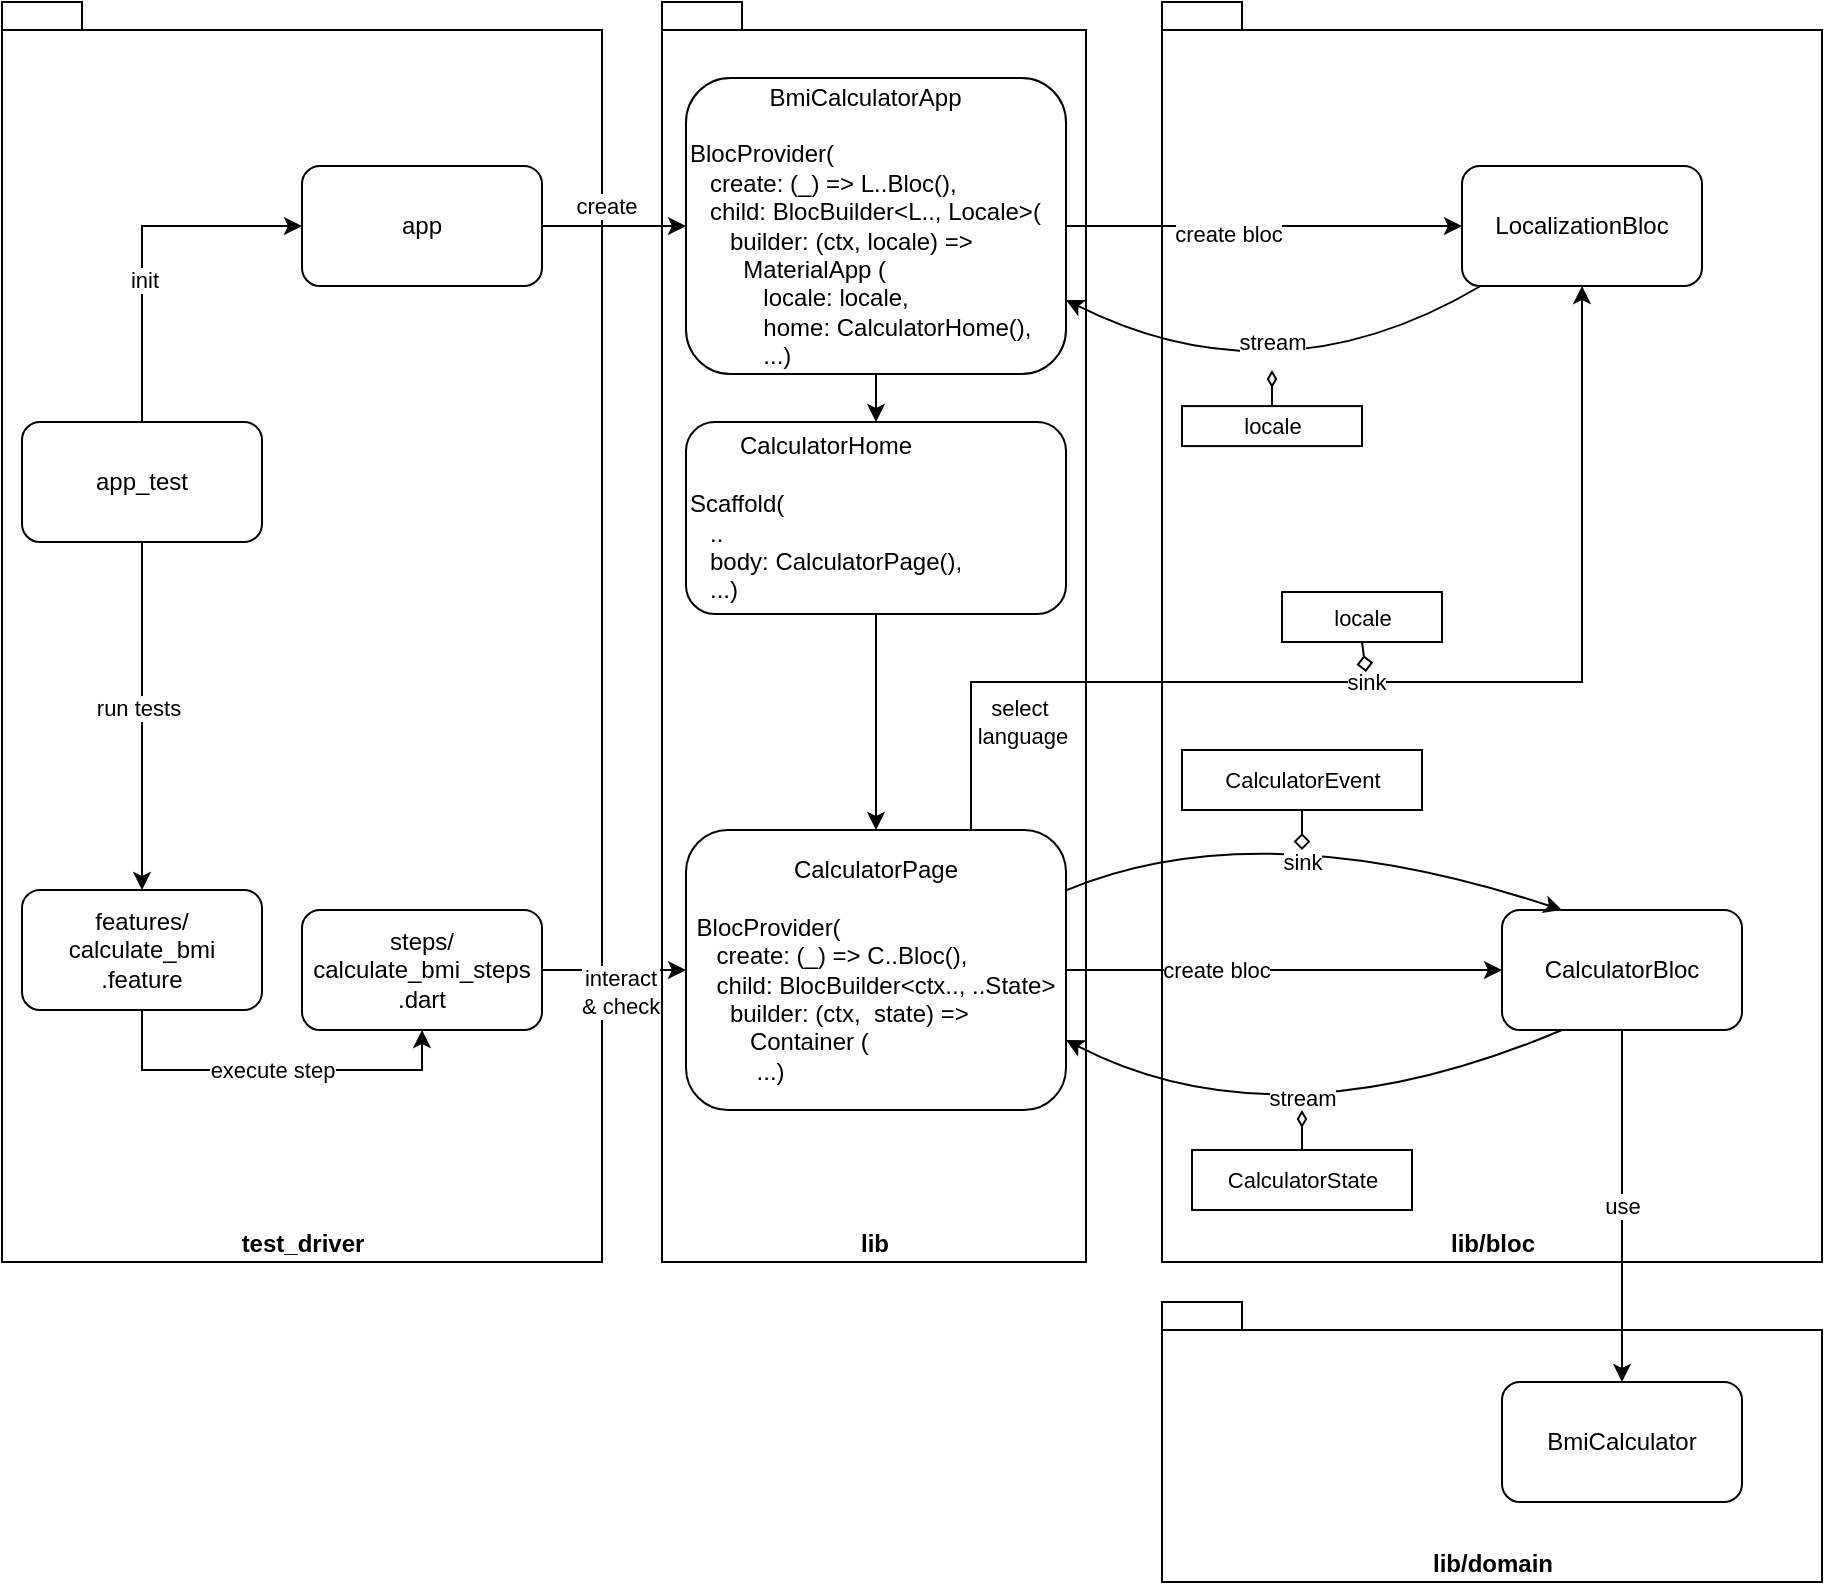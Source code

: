 <mxfile version="13.7.9" type="device"><diagram id="4DY9AL6dR4N06-fON3If" name="Page-1"><mxGraphModel dx="1092" dy="816" grid="1" gridSize="10" guides="1" tooltips="1" connect="1" arrows="1" fold="1" page="1" pageScale="1" pageWidth="827" pageHeight="1169" math="0" shadow="0"><root><mxCell id="0"/><mxCell id="1" parent="0"/><mxCell id="WTaM-rJuRC2N1R0aIPix-10" value="lib" style="shape=folder;fontStyle=1;spacingTop=10;tabWidth=40;tabHeight=14;tabPosition=left;html=1;verticalAlign=bottom;" parent="1" vertex="1"><mxGeometry x="340" width="212" height="630" as="geometry"/></mxCell><mxCell id="8uSKSbnsuFyCZDpR5Abw-17" value="lib/bloc" style="shape=folder;fontStyle=1;spacingTop=10;tabWidth=40;tabHeight=14;tabPosition=left;html=1;verticalAlign=bottom;" parent="1" vertex="1"><mxGeometry x="590" width="330" height="630" as="geometry"/></mxCell><mxCell id="8uSKSbnsuFyCZDpR5Abw-12" value="lib/domain" style="shape=folder;fontStyle=1;spacingTop=10;tabWidth=40;tabHeight=14;tabPosition=left;html=1;verticalAlign=bottom;" parent="1" vertex="1"><mxGeometry x="590" y="650" width="330" height="140" as="geometry"/></mxCell><mxCell id="9mBkomu9EdnXLgmtEmoX-10" value="create bloc" style="edgeStyle=orthogonalEdgeStyle;rounded=0;orthogonalLoop=1;jettySize=auto;html=1;exitX=1;exitY=0.5;exitDx=0;exitDy=0;" parent="1" source="8uSKSbnsuFyCZDpR5Abw-1" target="8uSKSbnsuFyCZDpR5Abw-2" edge="1"><mxGeometry x="-0.31" relative="1" as="geometry"><mxPoint x="538" y="420" as="sourcePoint"/><mxPoint as="offset"/></mxGeometry></mxCell><mxCell id="9mBkomu9EdnXLgmtEmoX-20" value="sink" style="edgeStyle=orthogonalEdgeStyle;rounded=0;orthogonalLoop=1;jettySize=auto;html=1;exitX=0.75;exitY=0;exitDx=0;exitDy=0;" parent="1" source="8uSKSbnsuFyCZDpR5Abw-1" target="9mBkomu9EdnXLgmtEmoX-11" edge="1"><mxGeometry x="-0.061" relative="1" as="geometry"><Array as="points"><mxPoint x="495" y="340"/><mxPoint x="800" y="340"/></Array><mxPoint as="offset"/></mxGeometry></mxCell><mxCell id="9mBkomu9EdnXLgmtEmoX-26" value="select&amp;nbsp;&lt;br&gt;language" style="edgeLabel;html=1;align=center;verticalAlign=middle;resizable=0;points=[];" parent="9mBkomu9EdnXLgmtEmoX-20" vertex="1" connectable="0"><mxGeometry x="-0.813" y="-2" relative="1" as="geometry"><mxPoint x="23.5" as="offset"/></mxGeometry></mxCell><mxCell id="8uSKSbnsuFyCZDpR5Abw-1" value="&lt;div&gt;&lt;span&gt;CalculatorPage&lt;/span&gt;&lt;/div&gt;&lt;div style=&quot;text-align: left&quot;&gt;&lt;br&gt;&lt;/div&gt;&lt;div style=&quot;text-align: left&quot;&gt;BlocProvider(&lt;/div&gt;&lt;div style=&quot;text-align: left&quot;&gt;&amp;nbsp; &amp;nbsp;create: (_) =&amp;gt; C..Bloc(),&lt;br&gt;&lt;/div&gt;&lt;div style=&quot;text-align: left&quot;&gt;&lt;span&gt;&amp;nbsp; &amp;nbsp;child:&amp;nbsp;&lt;/span&gt;BlocBuilder&amp;lt;ctx.., ..State&amp;gt;&lt;/div&gt;&lt;div style=&quot;text-align: left&quot;&gt;&amp;nbsp; &amp;nbsp; &amp;nbsp;builder: (ctx,&amp;nbsp; state) =&amp;gt;&lt;/div&gt;&lt;div style=&quot;text-align: left&quot;&gt;&amp;nbsp; &amp;nbsp; &amp;nbsp; &amp;nbsp; Container (&lt;/div&gt;&lt;div style=&quot;text-align: left&quot;&gt;&lt;span&gt;&amp;nbsp; &amp;nbsp; &amp;nbsp; &amp;nbsp; &amp;nbsp;...)&lt;/span&gt;&lt;br&gt;&lt;/div&gt;" style="rounded=1;whiteSpace=wrap;html=1;" parent="1" vertex="1"><mxGeometry x="352" y="414" width="190" height="140" as="geometry"/></mxCell><mxCell id="8uSKSbnsuFyCZDpR5Abw-2" value="CalculatorBloc" style="rounded=1;whiteSpace=wrap;html=1;" parent="1" vertex="1"><mxGeometry x="760" y="454" width="120" height="60" as="geometry"/></mxCell><mxCell id="8uSKSbnsuFyCZDpR5Abw-3" value="" style="curved=1;endArrow=classic;html=1;entryX=0.25;entryY=0;entryDx=0;entryDy=0;" parent="1" source="8uSKSbnsuFyCZDpR5Abw-1" target="8uSKSbnsuFyCZDpR5Abw-2" edge="1"><mxGeometry width="50" height="50" relative="1" as="geometry"><mxPoint x="538" y="449.714" as="sourcePoint"/><mxPoint x="778" y="404" as="targetPoint"/><Array as="points"><mxPoint x="638" y="404"/></Array></mxGeometry></mxCell><mxCell id="8uSKSbnsuFyCZDpR5Abw-14" value="sink" style="edgeLabel;html=1;align=center;verticalAlign=middle;resizable=0;points=[];" parent="8uSKSbnsuFyCZDpR5Abw-3" vertex="1" connectable="0"><mxGeometry x="-0.124" y="-19" relative="1" as="geometry"><mxPoint x="16.61" y="4.23" as="offset"/></mxGeometry></mxCell><mxCell id="8uSKSbnsuFyCZDpR5Abw-5" value="" style="curved=1;endArrow=classic;html=1;exitX=0.25;exitY=1;exitDx=0;exitDy=0;entryX=1;entryY=0.75;entryDx=0;entryDy=0;" parent="1" source="8uSKSbnsuFyCZDpR5Abw-2" target="8uSKSbnsuFyCZDpR5Abw-1" edge="1"><mxGeometry width="50" height="50" relative="1" as="geometry"><mxPoint x="628" y="634" as="sourcePoint"/><mxPoint x="530" y="514" as="targetPoint"/><Array as="points"><mxPoint x="648" y="574"/></Array></mxGeometry></mxCell><mxCell id="8uSKSbnsuFyCZDpR5Abw-15" value="stream" style="edgeLabel;html=1;align=center;verticalAlign=middle;resizable=0;points=[];" parent="8uSKSbnsuFyCZDpR5Abw-5" vertex="1" connectable="0"><mxGeometry x="0.066" y="-25" relative="1" as="geometry"><mxPoint x="14.22" as="offset"/></mxGeometry></mxCell><mxCell id="8uSKSbnsuFyCZDpR5Abw-7" value="BmiCalculator" style="rounded=1;whiteSpace=wrap;html=1;" parent="1" vertex="1"><mxGeometry x="760" y="690" width="120" height="60" as="geometry"/></mxCell><mxCell id="8uSKSbnsuFyCZDpR5Abw-9" value="use" style="curved=1;endArrow=classic;html=1;entryX=0.5;entryY=0;entryDx=0;entryDy=0;exitX=0.5;exitY=1;exitDx=0;exitDy=0;" parent="1" source="8uSKSbnsuFyCZDpR5Abw-2" target="8uSKSbnsuFyCZDpR5Abw-7" edge="1"><mxGeometry width="50" height="50" relative="1" as="geometry"><mxPoint x="820" y="350" as="sourcePoint"/><mxPoint x="780" y="530" as="targetPoint"/><Array as="points"/></mxGeometry></mxCell><mxCell id="8uSKSbnsuFyCZDpR5Abw-18" value="&lt;span style=&quot;font-size: 11px ; background-color: rgb(255 , 255 , 255)&quot;&gt;CalculatorEvent&lt;/span&gt;" style="html=1;" parent="1" vertex="1"><mxGeometry x="600" y="374" width="120" height="30" as="geometry"/></mxCell><mxCell id="8uSKSbnsuFyCZDpR5Abw-19" value="&lt;span style=&quot;font-size: 11px ; background-color: rgb(255 , 255 , 255)&quot;&gt;CalculatorState&lt;/span&gt;" style="html=1;" parent="1" vertex="1"><mxGeometry x="605" y="574" width="110" height="30" as="geometry"/></mxCell><mxCell id="8uSKSbnsuFyCZDpR5Abw-22" value="" style="endArrow=none;endFill=0;endSize=12;html=1;entryX=0.5;entryY=1;entryDx=0;entryDy=0;startArrow=diamond;startFill=0;" parent="1" target="8uSKSbnsuFyCZDpR5Abw-18" edge="1"><mxGeometry width="160" relative="1" as="geometry"><mxPoint x="660" y="424" as="sourcePoint"/><mxPoint x="810" y="424" as="targetPoint"/></mxGeometry></mxCell><mxCell id="8uSKSbnsuFyCZDpR5Abw-23" value="" style="endArrow=none;endFill=0;endSize=12;html=1;entryX=0.5;entryY=0;entryDx=0;entryDy=0;startArrow=diamondThin;startFill=0;" parent="1" target="8uSKSbnsuFyCZDpR5Abw-19" edge="1"><mxGeometry width="160" relative="1" as="geometry"><mxPoint x="660" y="554" as="sourcePoint"/><mxPoint x="655" y="404" as="targetPoint"/></mxGeometry></mxCell><mxCell id="WTaM-rJuRC2N1R0aIPix-15" value="test_driver" style="shape=folder;fontStyle=1;spacingTop=10;tabWidth=40;tabHeight=14;tabPosition=left;html=1;verticalAlign=bottom;" parent="1" vertex="1"><mxGeometry x="10" width="300" height="630" as="geometry"/></mxCell><mxCell id="WTaM-rJuRC2N1R0aIPix-16" value="app" style="rounded=1;whiteSpace=wrap;html=1;" parent="1" vertex="1"><mxGeometry x="160" y="82" width="120" height="60" as="geometry"/></mxCell><mxCell id="WTaM-rJuRC2N1R0aIPix-17" value="" style="curved=1;endArrow=classic;html=1;exitX=1;exitY=0.5;exitDx=0;exitDy=0;entryX=0;entryY=0.5;entryDx=0;entryDy=0;" parent="1" source="WTaM-rJuRC2N1R0aIPix-16" target="WTaM-rJuRC2N1R0aIPix-19" edge="1"><mxGeometry width="50" height="50" relative="1" as="geometry"><mxPoint x="430" y="192" as="sourcePoint"/><mxPoint x="750" y="192" as="targetPoint"/></mxGeometry></mxCell><mxCell id="WTaM-rJuRC2N1R0aIPix-18" value="create" style="edgeLabel;html=1;align=center;verticalAlign=middle;resizable=0;points=[];" parent="WTaM-rJuRC2N1R0aIPix-17" vertex="1" connectable="0"><mxGeometry x="-0.124" y="-19" relative="1" as="geometry"><mxPoint y="-29" as="offset"/></mxGeometry></mxCell><mxCell id="9mBkomu9EdnXLgmtEmoX-12" style="edgeStyle=orthogonalEdgeStyle;rounded=0;orthogonalLoop=1;jettySize=auto;html=1;exitX=1;exitY=0.5;exitDx=0;exitDy=0;entryX=0;entryY=0.5;entryDx=0;entryDy=0;" parent="1" source="WTaM-rJuRC2N1R0aIPix-19" target="9mBkomu9EdnXLgmtEmoX-11" edge="1"><mxGeometry relative="1" as="geometry"><mxPoint x="538" y="112" as="sourcePoint"/></mxGeometry></mxCell><mxCell id="9mBkomu9EdnXLgmtEmoX-13" value="create bloc" style="edgeLabel;html=1;align=center;verticalAlign=middle;resizable=0;points=[];" parent="9mBkomu9EdnXLgmtEmoX-12" vertex="1" connectable="0"><mxGeometry x="-0.189" y="-4" relative="1" as="geometry"><mxPoint as="offset"/></mxGeometry></mxCell><mxCell id="WTaM-rJuRC2N1R0aIPix-19" value="&lt;div style=&quot;text-align: center&quot;&gt;BmiCalculatorApp&lt;/div&gt;&lt;div&gt;&lt;br&gt;BlocProvider(&lt;/div&gt;&lt;div&gt;&amp;nbsp; &amp;nbsp;create: (_) =&amp;gt; L..Bloc(),&lt;br&gt;&amp;nbsp; &amp;nbsp;child:&amp;nbsp;&lt;span&gt;BlocBuilder&amp;lt;L.., Locale&amp;gt;(&lt;/span&gt;&lt;/div&gt;&lt;div&gt;&amp;nbsp; &amp;nbsp; &amp;nbsp; builder: (ctx, locale) =&amp;gt;&lt;/div&gt;&lt;div&gt;&amp;nbsp; &amp;nbsp; &amp;nbsp; &amp;nbsp; MaterialApp (&lt;/div&gt;&lt;div&gt;&amp;nbsp; &amp;nbsp; &amp;nbsp; &amp;nbsp; &amp;nbsp; &amp;nbsp;locale: locale,&lt;/div&gt;&lt;div&gt;&amp;nbsp; &amp;nbsp; &amp;nbsp; &amp;nbsp; &amp;nbsp; &amp;nbsp;home: CalculatorHome(),&lt;/div&gt;&lt;div&gt;&amp;nbsp; &amp;nbsp; &amp;nbsp; &amp;nbsp; &amp;nbsp; &amp;nbsp;...)&lt;/div&gt;" style="rounded=1;whiteSpace=wrap;html=1;align=left;" parent="1" vertex="1"><mxGeometry x="352" y="38" width="190" height="148" as="geometry"/></mxCell><mxCell id="WTaM-rJuRC2N1R0aIPix-20" value="" style="curved=1;endArrow=classic;html=1;" parent="1" source="WTaM-rJuRC2N1R0aIPix-19" target="9mBkomu9EdnXLgmtEmoX-28" edge="1"><mxGeometry width="50" height="50" relative="1" as="geometry"><mxPoint x="449" y="190" as="sourcePoint"/><mxPoint x="407" y="200" as="targetPoint"/></mxGeometry></mxCell><mxCell id="WTaM-rJuRC2N1R0aIPix-22" value="" style="curved=1;endArrow=classic;html=1;exitX=1;exitY=0.5;exitDx=0;exitDy=0;entryX=0;entryY=0.5;entryDx=0;entryDy=0;" parent="1" source="9mBkomu9EdnXLgmtEmoX-8" target="8uSKSbnsuFyCZDpR5Abw-1" edge="1"><mxGeometry width="50" height="50" relative="1" as="geometry"><mxPoint x="290" y="394" as="sourcePoint"/><mxPoint x="370" y="394" as="targetPoint"/></mxGeometry></mxCell><mxCell id="WTaM-rJuRC2N1R0aIPix-23" value="interact &lt;br&gt;&lt;div style=&quot;text-align: left&quot;&gt;&amp;amp; check&lt;/div&gt;" style="edgeLabel;html=1;align=center;verticalAlign=middle;resizable=0;points=[];" parent="WTaM-rJuRC2N1R0aIPix-22" vertex="1" connectable="0"><mxGeometry x="-0.124" y="-19" relative="1" as="geometry"><mxPoint x="6.78" y="-7.85" as="offset"/></mxGeometry></mxCell><mxCell id="9mBkomu9EdnXLgmtEmoX-4" style="edgeStyle=orthogonalEdgeStyle;rounded=0;orthogonalLoop=1;jettySize=auto;html=1;exitX=0.5;exitY=0;exitDx=0;exitDy=0;entryX=0;entryY=0.5;entryDx=0;entryDy=0;" parent="1" source="9mBkomu9EdnXLgmtEmoX-1" target="WTaM-rJuRC2N1R0aIPix-16" edge="1"><mxGeometry relative="1" as="geometry"><mxPoint x="80" y="132" as="sourcePoint"/></mxGeometry></mxCell><mxCell id="9mBkomu9EdnXLgmtEmoX-6" value="init" style="edgeLabel;html=1;align=center;verticalAlign=middle;resizable=0;points=[];" parent="9mBkomu9EdnXLgmtEmoX-4" vertex="1" connectable="0"><mxGeometry x="-0.2" y="-1" relative="1" as="geometry"><mxPoint as="offset"/></mxGeometry></mxCell><mxCell id="9mBkomu9EdnXLgmtEmoX-5" style="edgeStyle=orthogonalEdgeStyle;rounded=0;orthogonalLoop=1;jettySize=auto;html=1;exitX=0.5;exitY=1;exitDx=0;exitDy=0;entryX=0.5;entryY=0;entryDx=0;entryDy=0;" parent="1" source="9mBkomu9EdnXLgmtEmoX-1" target="9mBkomu9EdnXLgmtEmoX-2" edge="1"><mxGeometry relative="1" as="geometry"><mxPoint x="80" y="330" as="sourcePoint"/></mxGeometry></mxCell><mxCell id="9mBkomu9EdnXLgmtEmoX-7" value="run tests" style="edgeLabel;html=1;align=center;verticalAlign=middle;resizable=0;points=[];" parent="9mBkomu9EdnXLgmtEmoX-5" vertex="1" connectable="0"><mxGeometry x="-0.048" y="-2" relative="1" as="geometry"><mxPoint as="offset"/></mxGeometry></mxCell><mxCell id="9mBkomu9EdnXLgmtEmoX-1" value="app_test" style="rounded=1;whiteSpace=wrap;html=1;" parent="1" vertex="1"><mxGeometry x="20" y="210" width="120" height="60" as="geometry"/></mxCell><mxCell id="9mBkomu9EdnXLgmtEmoX-9" value="execute step" style="edgeStyle=orthogonalEdgeStyle;rounded=0;orthogonalLoop=1;jettySize=auto;html=1;exitX=0.5;exitY=1;exitDx=0;exitDy=0;entryX=0.5;entryY=1;entryDx=0;entryDy=0;" parent="1" source="9mBkomu9EdnXLgmtEmoX-2" target="9mBkomu9EdnXLgmtEmoX-8" edge="1"><mxGeometry relative="1" as="geometry"/></mxCell><mxCell id="9mBkomu9EdnXLgmtEmoX-2" value="features/&lt;br&gt;calculate_bmi&lt;br&gt;.feature" style="rounded=1;whiteSpace=wrap;html=1;" parent="1" vertex="1"><mxGeometry x="20" y="444" width="120" height="60" as="geometry"/></mxCell><mxCell id="9mBkomu9EdnXLgmtEmoX-8" value="steps/&lt;br&gt;calculate_bmi_steps&lt;br&gt;.dart" style="rounded=1;whiteSpace=wrap;html=1;" parent="1" vertex="1"><mxGeometry x="160" y="454" width="120" height="60" as="geometry"/></mxCell><mxCell id="9mBkomu9EdnXLgmtEmoX-11" value="LocalizationBloc" style="rounded=1;whiteSpace=wrap;html=1;" parent="1" vertex="1"><mxGeometry x="740" y="82" width="120" height="60" as="geometry"/></mxCell><mxCell id="9mBkomu9EdnXLgmtEmoX-14" value="" style="curved=1;endArrow=classic;html=1;entryX=1;entryY=0.75;entryDx=0;entryDy=0;" parent="1" source="9mBkomu9EdnXLgmtEmoX-11" target="WTaM-rJuRC2N1R0aIPix-19" edge="1"><mxGeometry width="50" height="50" relative="1" as="geometry"><mxPoint x="788" y="142" as="sourcePoint"/><mxPoint x="538" y="150.4" as="targetPoint"/><Array as="points"><mxPoint x="648" y="202"/></Array></mxGeometry></mxCell><mxCell id="9mBkomu9EdnXLgmtEmoX-15" value="stream" style="edgeLabel;html=1;align=center;verticalAlign=middle;resizable=0;points=[];" parent="9mBkomu9EdnXLgmtEmoX-14" vertex="1" connectable="0"><mxGeometry x="0.066" y="-25" relative="1" as="geometry"><mxPoint x="-6.81" y="-5.96" as="offset"/></mxGeometry></mxCell><mxCell id="9mBkomu9EdnXLgmtEmoX-16" value="&lt;span style=&quot;font-size: 11px ; background-color: rgb(255 , 255 , 255)&quot;&gt;locale&lt;/span&gt;" style="html=1;" parent="1" vertex="1"><mxGeometry x="600" y="202.04" width="90" height="20" as="geometry"/></mxCell><mxCell id="9mBkomu9EdnXLgmtEmoX-17" value="" style="endArrow=none;endFill=0;endSize=12;html=1;entryX=0.5;entryY=0;entryDx=0;entryDy=0;startArrow=diamondThin;startFill=0;" parent="1" target="9mBkomu9EdnXLgmtEmoX-16" edge="1"><mxGeometry width="160" relative="1" as="geometry"><mxPoint x="645" y="184.04" as="sourcePoint"/><mxPoint x="640" y="34.04" as="targetPoint"/></mxGeometry></mxCell><mxCell id="9mBkomu9EdnXLgmtEmoX-23" value="&lt;span style=&quot;font-size: 11px ; background-color: rgb(255 , 255 , 255)&quot;&gt;locale&lt;/span&gt;" style="html=1;" parent="1" vertex="1"><mxGeometry x="650" y="295" width="80" height="25" as="geometry"/></mxCell><mxCell id="9mBkomu9EdnXLgmtEmoX-24" value="" style="endArrow=none;endFill=0;endSize=12;html=1;entryX=0.5;entryY=1;entryDx=0;entryDy=0;startArrow=diamond;startFill=0;" parent="1" target="9mBkomu9EdnXLgmtEmoX-23" edge="1"><mxGeometry width="160" relative="1" as="geometry"><mxPoint x="692" y="335" as="sourcePoint"/><mxPoint x="859" y="332.88" as="targetPoint"/></mxGeometry></mxCell><mxCell id="9mBkomu9EdnXLgmtEmoX-30" value="" style="edgeStyle=orthogonalEdgeStyle;rounded=0;orthogonalLoop=1;jettySize=auto;html=1;exitX=0.5;exitY=1;exitDx=0;exitDy=0;" parent="1" source="9mBkomu9EdnXLgmtEmoX-28" target="8uSKSbnsuFyCZDpR5Abw-1" edge="1"><mxGeometry relative="1" as="geometry"><mxPoint x="447" y="370" as="sourcePoint"/></mxGeometry></mxCell><mxCell id="9mBkomu9EdnXLgmtEmoX-28" value="&lt;div style=&quot;text-align: center&quot;&gt;CalculatorHome&lt;/div&gt;&lt;div&gt;&lt;br&gt;Scaffold(&lt;/div&gt;&lt;div&gt;&amp;nbsp; &amp;nbsp;..&lt;/div&gt;&lt;div&gt;&amp;nbsp; &amp;nbsp;body: CalculatorPage(),&lt;br&gt;&lt;/div&gt;&lt;div&gt;&amp;nbsp; &amp;nbsp;...)&lt;/div&gt;" style="rounded=1;whiteSpace=wrap;html=1;align=left;" parent="1" vertex="1"><mxGeometry x="352" y="210" width="190" height="96" as="geometry"/></mxCell></root></mxGraphModel></diagram></mxfile>